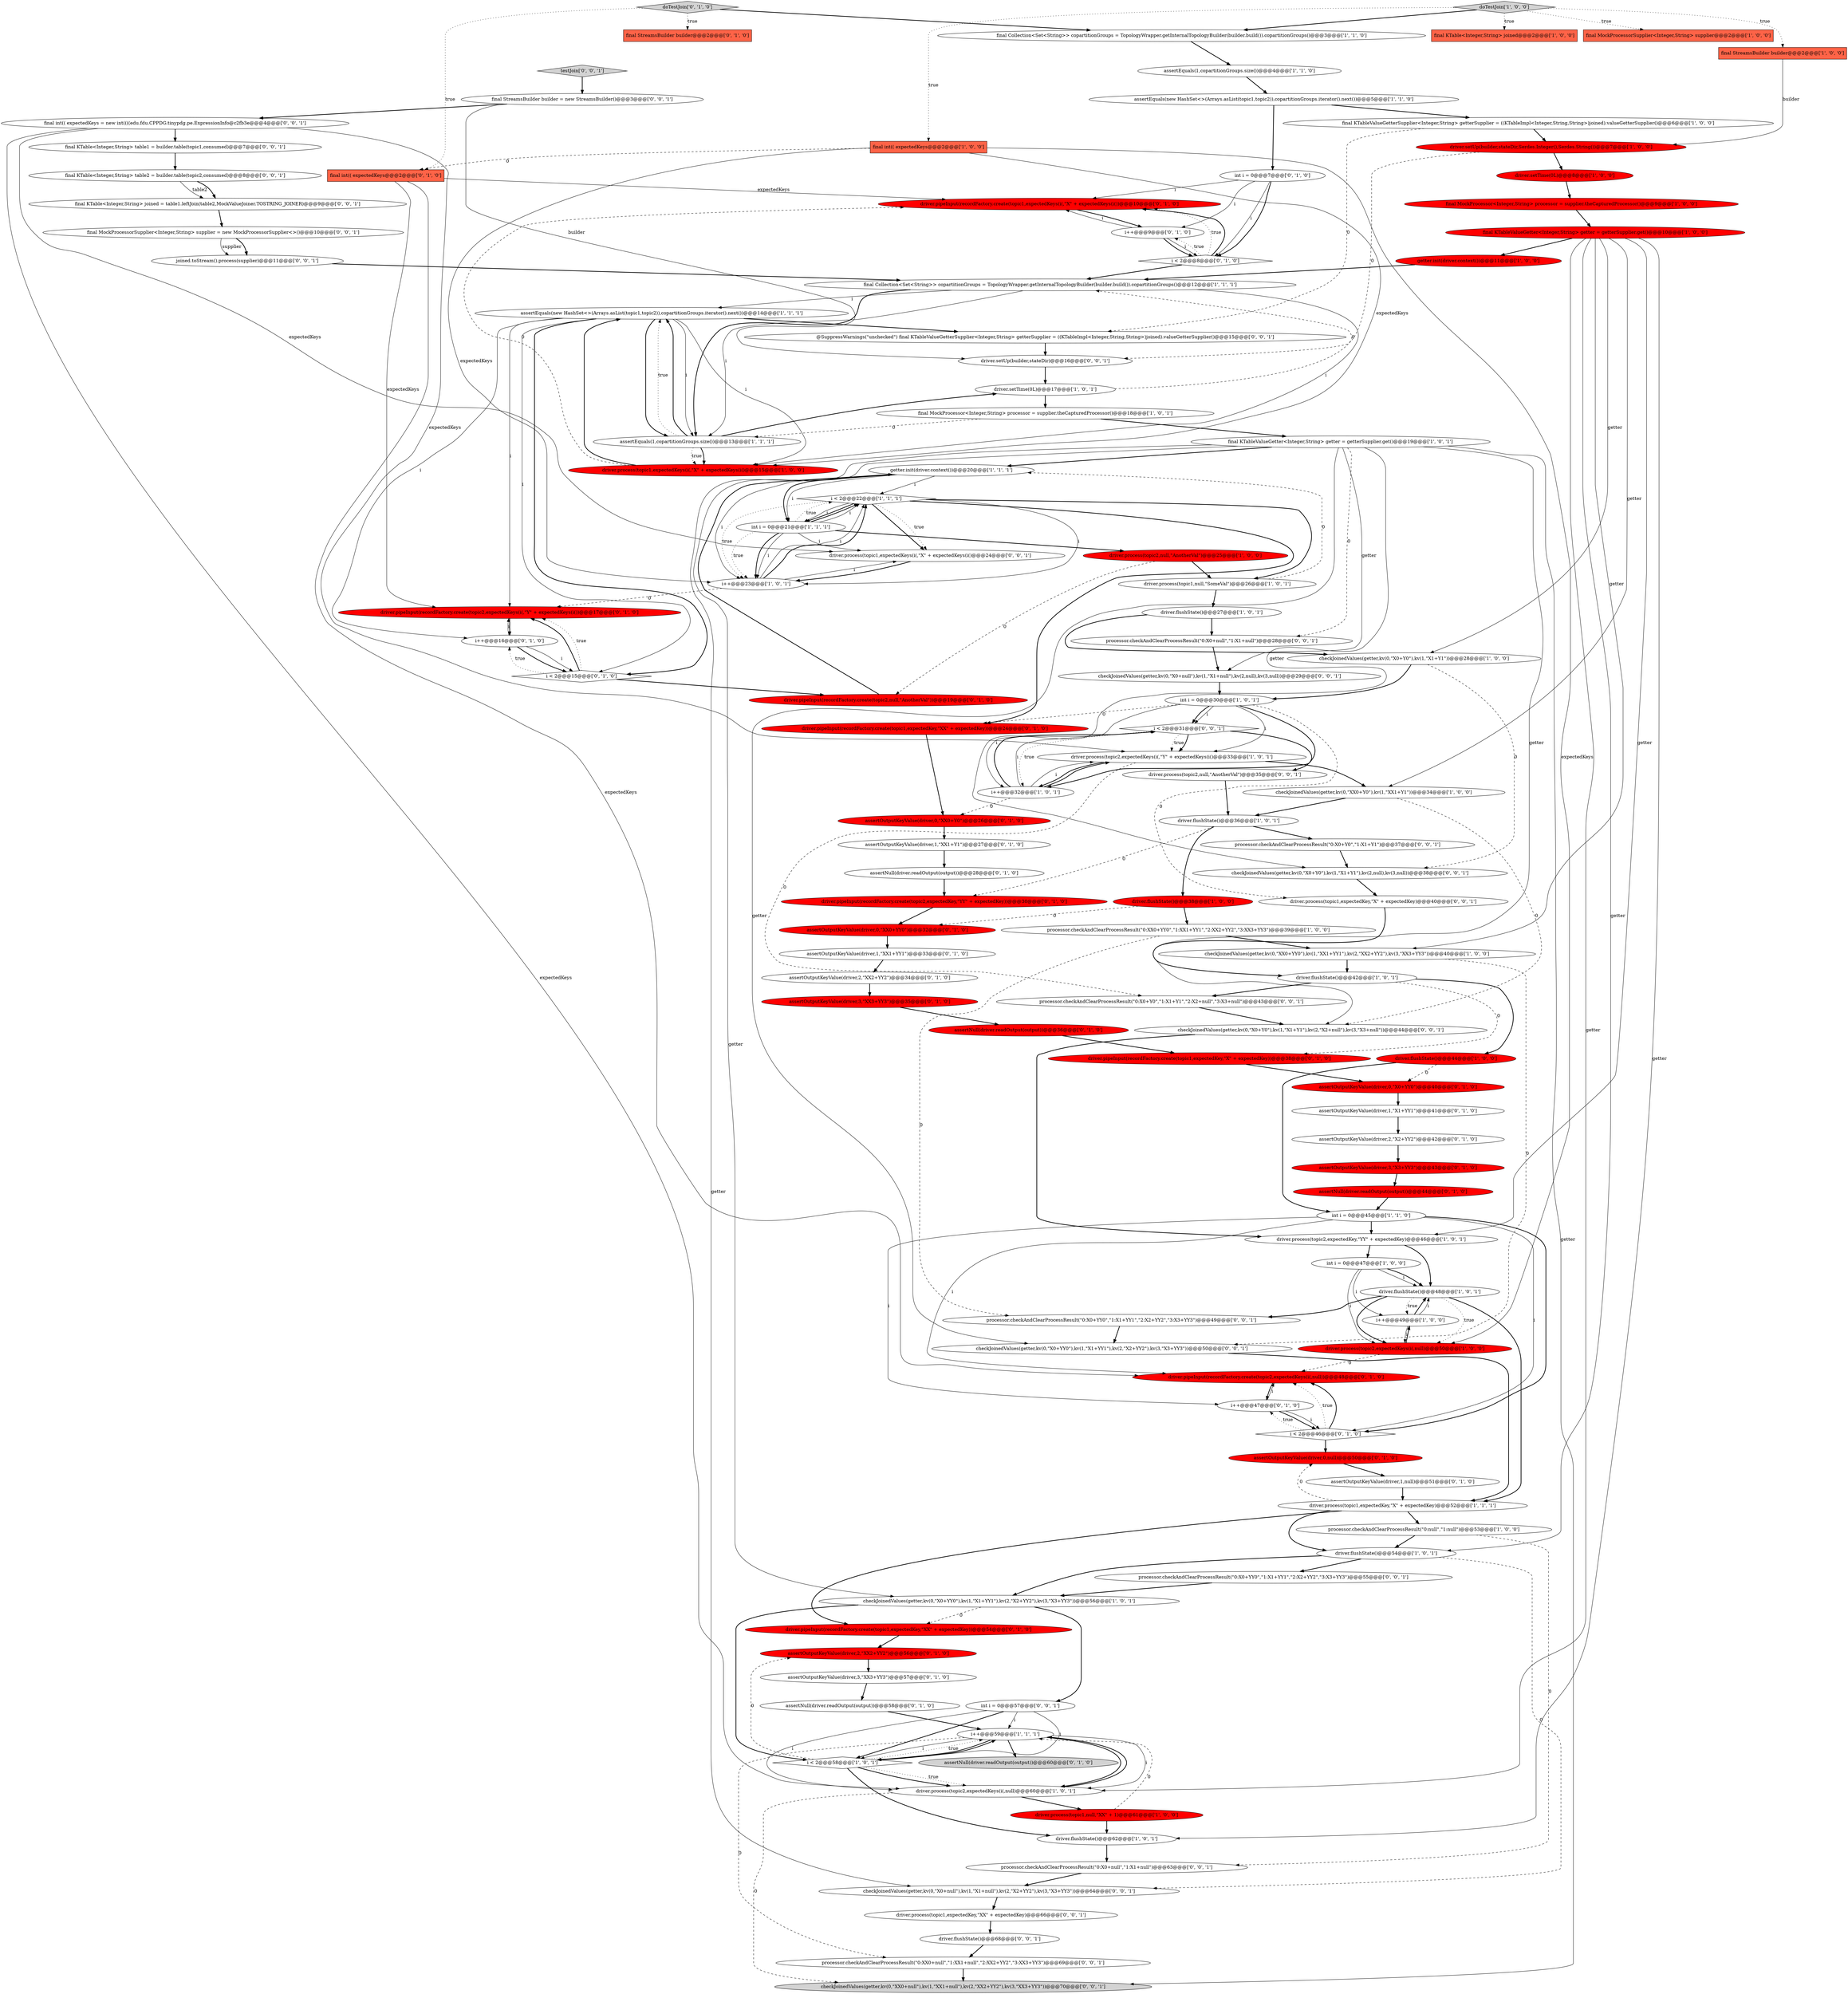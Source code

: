 digraph {
24 [style = filled, label = "doTestJoin['1', '0', '0']", fillcolor = lightgray, shape = diamond image = "AAA0AAABBB1BBB"];
45 [style = filled, label = "driver.process(topic1,null,\"SomeVal\")@@@26@@@['1', '0', '1']", fillcolor = white, shape = ellipse image = "AAA0AAABBB1BBB"];
109 [style = filled, label = "final KTable<Integer,String> joined = table1.leftJoin(table2,MockValueJoiner.TOSTRING_JOINER)@@@9@@@['0', '0', '1']", fillcolor = white, shape = ellipse image = "AAA0AAABBB3BBB"];
82 [style = filled, label = "i < 2@@@8@@@['0', '1', '0']", fillcolor = white, shape = diamond image = "AAA0AAABBB2BBB"];
32 [style = filled, label = "checkJoinedValues(getter,kv(0,\"X0+Y0\"),kv(1,\"X1+Y1\"))@@@28@@@['1', '0', '0']", fillcolor = white, shape = ellipse image = "AAA0AAABBB1BBB"];
51 [style = filled, label = "driver.setUp(builder,stateDir,Serdes.Integer(),Serdes.String())@@@7@@@['1', '0', '0']", fillcolor = red, shape = ellipse image = "AAA1AAABBB1BBB"];
5 [style = filled, label = "driver.process(topic2,expectedKey,\"YY\" + expectedKey)@@@46@@@['1', '0', '1']", fillcolor = white, shape = ellipse image = "AAA0AAABBB1BBB"];
71 [style = filled, label = "driver.pipeInput(recordFactory.create(topic1,expectedKey,\"XX\" + expectedKey))@@@24@@@['0', '1', '0']", fillcolor = red, shape = ellipse image = "AAA1AAABBB2BBB"];
23 [style = filled, label = "checkJoinedValues(getter,kv(0,\"XX0+YY0\"),kv(1,\"XX1+YY1\"),kv(2,\"XX2+YY2\"),kv(3,\"XX3+YY3\"))@@@40@@@['1', '0', '0']", fillcolor = white, shape = ellipse image = "AAA0AAABBB1BBB"];
22 [style = filled, label = "final MockProcessor<Integer,String> processor = supplier.theCapturedProcessor()@@@18@@@['1', '0', '1']", fillcolor = white, shape = ellipse image = "AAA0AAABBB1BBB"];
79 [style = filled, label = "int i = 0@@@7@@@['0', '1', '0']", fillcolor = white, shape = ellipse image = "AAA0AAABBB2BBB"];
33 [style = filled, label = "assertEquals(new HashSet<>(Arrays.asList(topic1,topic2)),copartitionGroups.iterator().next())@@@14@@@['1', '1', '1']", fillcolor = white, shape = ellipse image = "AAA0AAABBB1BBB"];
30 [style = filled, label = "driver.setTime(0L)@@@17@@@['1', '0', '1']", fillcolor = white, shape = ellipse image = "AAA0AAABBB1BBB"];
59 [style = filled, label = "assertOutputKeyValue(driver,2,\"XX2+YY2\")@@@34@@@['0', '1', '0']", fillcolor = white, shape = ellipse image = "AAA0AAABBB2BBB"];
13 [style = filled, label = "driver.process(topic2,expectedKeys(i(,null)@@@60@@@['1', '0', '1']", fillcolor = white, shape = ellipse image = "AAA0AAABBB1BBB"];
61 [style = filled, label = "assertOutputKeyValue(driver,1,null)@@@51@@@['0', '1', '0']", fillcolor = white, shape = ellipse image = "AAA0AAABBB2BBB"];
118 [style = filled, label = "processor.checkAndClearProcessResult(\"0:X0+YY0\",\"1:X1+YY1\",\"2:X2+YY2\",\"3:X3+YY3\")@@@55@@@['0', '0', '1']", fillcolor = white, shape = ellipse image = "AAA0AAABBB3BBB"];
17 [style = filled, label = "int i = 0@@@30@@@['1', '0', '1']", fillcolor = white, shape = ellipse image = "AAA0AAABBB1BBB"];
52 [style = filled, label = "final int(( expectedKeys@@@2@@@['1', '0', '0']", fillcolor = tomato, shape = box image = "AAA1AAABBB1BBB"];
117 [style = filled, label = "processor.checkAndClearProcessResult(\"0:X0+null\",\"1:X1+null\")@@@63@@@['0', '0', '1']", fillcolor = white, shape = ellipse image = "AAA0AAABBB3BBB"];
40 [style = filled, label = "assertEquals(1,copartitionGroups.size())@@@4@@@['1', '1', '0']", fillcolor = white, shape = ellipse image = "AAA0AAABBB1BBB"];
39 [style = filled, label = "i < 2@@@22@@@['1', '1', '1']", fillcolor = white, shape = diamond image = "AAA0AAABBB1BBB"];
34 [style = filled, label = "int i = 0@@@45@@@['1', '1', '0']", fillcolor = white, shape = ellipse image = "AAA0AAABBB1BBB"];
60 [style = filled, label = "i < 2@@@46@@@['0', '1', '0']", fillcolor = white, shape = diamond image = "AAA0AAABBB2BBB"];
54 [style = filled, label = "assertOutputKeyValue(driver,3,\"XX3+YY3\")@@@57@@@['0', '1', '0']", fillcolor = white, shape = ellipse image = "AAA0AAABBB2BBB"];
16 [style = filled, label = "final MockProcessor<Integer,String> processor = supplier.theCapturedProcessor()@@@9@@@['1', '0', '0']", fillcolor = red, shape = ellipse image = "AAA1AAABBB1BBB"];
41 [style = filled, label = "getter.init(driver.context())@@@20@@@['1', '1', '1']", fillcolor = white, shape = ellipse image = "AAA0AAABBB1BBB"];
94 [style = filled, label = "@SuppressWarnings(\"unchecked\") final KTableValueGetterSupplier<Integer,String> getterSupplier = ((KTableImpl<Integer,String,String>)joined).valueGetterSupplier()@@@15@@@['0', '0', '1']", fillcolor = white, shape = ellipse image = "AAA0AAABBB3BBB"];
65 [style = filled, label = "assertOutputKeyValue(driver,0,\"XX0+Y0\")@@@26@@@['0', '1', '0']", fillcolor = red, shape = ellipse image = "AAA1AAABBB2BBB"];
75 [style = filled, label = "assertOutputKeyValue(driver,3,\"X3+YY3\")@@@43@@@['0', '1', '0']", fillcolor = red, shape = ellipse image = "AAA1AAABBB2BBB"];
89 [style = filled, label = "assertNull(driver.readOutput(output))@@@60@@@['0', '1', '0']", fillcolor = lightgray, shape = ellipse image = "AAA0AAABBB2BBB"];
29 [style = filled, label = "driver.flushState()@@@42@@@['1', '0', '1']", fillcolor = white, shape = ellipse image = "AAA0AAABBB1BBB"];
88 [style = filled, label = "final int(( expectedKeys@@@2@@@['0', '1', '0']", fillcolor = tomato, shape = box image = "AAA1AAABBB2BBB"];
66 [style = filled, label = "i++@@@16@@@['0', '1', '0']", fillcolor = white, shape = ellipse image = "AAA0AAABBB2BBB"];
104 [style = filled, label = "checkJoinedValues(getter,kv(0,\"X0+Y0\"),kv(1,\"X1+Y1\"),kv(2,\"X2+null\"),kv(3,\"X3+null\"))@@@44@@@['0', '0', '1']", fillcolor = white, shape = ellipse image = "AAA0AAABBB3BBB"];
48 [style = filled, label = "checkJoinedValues(getter,kv(0,\"X0+YY0\"),kv(1,\"X1+YY1\"),kv(2,\"X2+YY2\"),kv(3,\"X3+YY3\"))@@@56@@@['1', '0', '1']", fillcolor = white, shape = ellipse image = "AAA0AAABBB1BBB"];
47 [style = filled, label = "driver.flushState()@@@38@@@['1', '0', '0']", fillcolor = red, shape = ellipse image = "AAA1AAABBB1BBB"];
4 [style = filled, label = "checkJoinedValues(getter,kv(0,\"XX0+Y0\"),kv(1,\"XX1+Y1\"))@@@34@@@['1', '0', '0']", fillcolor = white, shape = ellipse image = "AAA0AAABBB1BBB"];
78 [style = filled, label = "assertOutputKeyValue(driver,3,\"XX3+YY3\")@@@35@@@['0', '1', '0']", fillcolor = red, shape = ellipse image = "AAA1AAABBB2BBB"];
64 [style = filled, label = "assertOutputKeyValue(driver,2,\"X2+YY2\")@@@42@@@['0', '1', '0']", fillcolor = white, shape = ellipse image = "AAA0AAABBB2BBB"];
105 [style = filled, label = "processor.checkAndClearProcessResult(\"0:X0+YY0\",\"1:X1+YY1\",\"2:X2+YY2\",\"3:X3+YY3\")@@@49@@@['0', '0', '1']", fillcolor = white, shape = ellipse image = "AAA0AAABBB3BBB"];
42 [style = filled, label = "processor.checkAndClearProcessResult(\"0:XX0+YY0\",\"1:XX1+YY1\",\"2:XX2+YY2\",\"3:XX3+YY3\")@@@39@@@['1', '0', '0']", fillcolor = white, shape = ellipse image = "AAA0AAABBB1BBB"];
38 [style = filled, label = "final MockProcessorSupplier<Integer,String> supplier@@@2@@@['1', '0', '0']", fillcolor = tomato, shape = box image = "AAA0AAABBB1BBB"];
76 [style = filled, label = "driver.pipeInput(recordFactory.create(topic2,expectedKeys(i(,null))@@@48@@@['0', '1', '0']", fillcolor = red, shape = ellipse image = "AAA1AAABBB2BBB"];
85 [style = filled, label = "driver.pipeInput(recordFactory.create(topic1,expectedKey,\"XX\" + expectedKey))@@@54@@@['0', '1', '0']", fillcolor = red, shape = ellipse image = "AAA1AAABBB2BBB"];
6 [style = filled, label = "final KTableValueGetterSupplier<Integer,String> getterSupplier = ((KTableImpl<Integer,String,String>)joined).valueGetterSupplier()@@@6@@@['1', '0', '0']", fillcolor = white, shape = ellipse image = "AAA0AAABBB1BBB"];
74 [style = filled, label = "assertOutputKeyValue(driver,0,null)@@@50@@@['0', '1', '0']", fillcolor = red, shape = ellipse image = "AAA1AAABBB2BBB"];
3 [style = filled, label = "assertEquals(1,copartitionGroups.size())@@@13@@@['1', '1', '1']", fillcolor = white, shape = ellipse image = "AAA0AAABBB1BBB"];
77 [style = filled, label = "assertNull(driver.readOutput(output))@@@36@@@['0', '1', '0']", fillcolor = red, shape = ellipse image = "AAA1AAABBB2BBB"];
31 [style = filled, label = "driver.process(topic2,null,\"AnotherVal\")@@@25@@@['1', '0', '0']", fillcolor = red, shape = ellipse image = "AAA1AAABBB1BBB"];
43 [style = filled, label = "driver.flushState()@@@48@@@['1', '0', '1']", fillcolor = white, shape = ellipse image = "AAA0AAABBB1BBB"];
101 [style = filled, label = "final KTable<Integer,String> table2 = builder.table(topic2,consumed)@@@8@@@['0', '0', '1']", fillcolor = white, shape = ellipse image = "AAA0AAABBB3BBB"];
72 [style = filled, label = "i++@@@47@@@['0', '1', '0']", fillcolor = white, shape = ellipse image = "AAA0AAABBB2BBB"];
115 [style = filled, label = "driver.process(topic1,expectedKeys(i(,\"X\" + expectedKeys(i()@@@24@@@['0', '0', '1']", fillcolor = white, shape = ellipse image = "AAA0AAABBB3BBB"];
90 [style = filled, label = "doTestJoin['0', '1', '0']", fillcolor = lightgray, shape = diamond image = "AAA0AAABBB2BBB"];
73 [style = filled, label = "driver.pipeInput(recordFactory.create(topic2,null,\"AnotherVal\"))@@@19@@@['0', '1', '0']", fillcolor = red, shape = ellipse image = "AAA1AAABBB2BBB"];
12 [style = filled, label = "driver.process(topic1,expectedKeys(i(,\"X\" + expectedKeys(i()@@@15@@@['1', '0', '0']", fillcolor = red, shape = ellipse image = "AAA1AAABBB1BBB"];
100 [style = filled, label = "driver.process(topic1,expectedKey,\"XX\" + expectedKey)@@@66@@@['0', '0', '1']", fillcolor = white, shape = ellipse image = "AAA0AAABBB3BBB"];
108 [style = filled, label = "processor.checkAndClearProcessResult(\"0:X0+null\",\"1:X1+null\")@@@28@@@['0', '0', '1']", fillcolor = white, shape = ellipse image = "AAA0AAABBB3BBB"];
112 [style = filled, label = "final int(( expectedKeys = new int((((edu.fdu.CPPDG.tinypdg.pe.ExpressionInfo@c2fb3e@@@4@@@['0', '0', '1']", fillcolor = white, shape = ellipse image = "AAA0AAABBB3BBB"];
58 [style = filled, label = "assertOutputKeyValue(driver,0,\"X0+YY0\")@@@40@@@['0', '1', '0']", fillcolor = red, shape = ellipse image = "AAA1AAABBB2BBB"];
81 [style = filled, label = "assertOutputKeyValue(driver,1,\"XX1+YY1\")@@@33@@@['0', '1', '0']", fillcolor = white, shape = ellipse image = "AAA0AAABBB2BBB"];
1 [style = filled, label = "final KTableValueGetter<Integer,String> getter = getterSupplier.get()@@@19@@@['1', '0', '1']", fillcolor = white, shape = ellipse image = "AAA0AAABBB1BBB"];
56 [style = filled, label = "assertNull(driver.readOutput(output))@@@28@@@['0', '1', '0']", fillcolor = white, shape = ellipse image = "AAA0AAABBB2BBB"];
95 [style = filled, label = "i < 2@@@31@@@['0', '0', '1']", fillcolor = white, shape = diamond image = "AAA0AAABBB3BBB"];
110 [style = filled, label = "driver.flushState()@@@68@@@['0', '0', '1']", fillcolor = white, shape = ellipse image = "AAA0AAABBB3BBB"];
107 [style = filled, label = "processor.checkAndClearProcessResult(\"0:XX0+null\",\"1:XX1+null\",\"2:XX2+YY2\",\"3:XX3+YY3\")@@@69@@@['0', '0', '1']", fillcolor = white, shape = ellipse image = "AAA0AAABBB3BBB"];
14 [style = filled, label = "driver.flushState()@@@62@@@['1', '0', '1']", fillcolor = white, shape = ellipse image = "AAA0AAABBB1BBB"];
50 [style = filled, label = "driver.process(topic2,expectedKeys(i(,\"Y\" + expectedKeys(i()@@@33@@@['1', '0', '1']", fillcolor = white, shape = ellipse image = "AAA0AAABBB1BBB"];
67 [style = filled, label = "i < 2@@@15@@@['0', '1', '0']", fillcolor = white, shape = diamond image = "AAA0AAABBB2BBB"];
96 [style = filled, label = "processor.checkAndClearProcessResult(\"0:X0+Y0\",\"1:X1+Y1\",\"2:X2+null\",\"3:X3+null\")@@@43@@@['0', '0', '1']", fillcolor = white, shape = ellipse image = "AAA0AAABBB3BBB"];
26 [style = filled, label = "final KTable<Integer,String> joined@@@2@@@['1', '0', '0']", fillcolor = tomato, shape = box image = "AAA0AAABBB1BBB"];
99 [style = filled, label = "joined.toStream().process(supplier)@@@11@@@['0', '0', '1']", fillcolor = white, shape = ellipse image = "AAA0AAABBB3BBB"];
8 [style = filled, label = "i++@@@49@@@['1', '0', '0']", fillcolor = white, shape = ellipse image = "AAA0AAABBB1BBB"];
113 [style = filled, label = "testJoin['0', '0', '1']", fillcolor = lightgray, shape = diamond image = "AAA0AAABBB3BBB"];
87 [style = filled, label = "assertOutputKeyValue(driver,1,\"XX1+Y1\")@@@27@@@['0', '1', '0']", fillcolor = white, shape = ellipse image = "AAA0AAABBB2BBB"];
70 [style = filled, label = "final StreamsBuilder builder@@@2@@@['0', '1', '0']", fillcolor = tomato, shape = box image = "AAA0AAABBB2BBB"];
63 [style = filled, label = "assertOutputKeyValue(driver,1,\"X1+YY1\")@@@41@@@['0', '1', '0']", fillcolor = white, shape = ellipse image = "AAA0AAABBB2BBB"];
93 [style = filled, label = "driver.process(topic2,null,\"AnotherVal\")@@@35@@@['0', '0', '1']", fillcolor = white, shape = ellipse image = "AAA0AAABBB3BBB"];
53 [style = filled, label = "driver.process(topic2,expectedKeys(i(,null)@@@50@@@['1', '0', '0']", fillcolor = red, shape = ellipse image = "AAA1AAABBB1BBB"];
57 [style = filled, label = "driver.pipeInput(recordFactory.create(topic2,expectedKey,\"YY\" + expectedKey))@@@30@@@['0', '1', '0']", fillcolor = red, shape = ellipse image = "AAA1AAABBB2BBB"];
15 [style = filled, label = "driver.flushState()@@@44@@@['1', '0', '0']", fillcolor = red, shape = ellipse image = "AAA1AAABBB1BBB"];
11 [style = filled, label = "assertEquals(new HashSet<>(Arrays.asList(topic1,topic2)),copartitionGroups.iterator().next())@@@5@@@['1', '1', '0']", fillcolor = white, shape = ellipse image = "AAA0AAABBB1BBB"];
69 [style = filled, label = "assertNull(driver.readOutput(output))@@@58@@@['0', '1', '0']", fillcolor = white, shape = ellipse image = "AAA0AAABBB2BBB"];
7 [style = filled, label = "i++@@@32@@@['1', '0', '1']", fillcolor = white, shape = ellipse image = "AAA0AAABBB1BBB"];
102 [style = filled, label = "final StreamsBuilder builder = new StreamsBuilder()@@@3@@@['0', '0', '1']", fillcolor = white, shape = ellipse image = "AAA0AAABBB3BBB"];
83 [style = filled, label = "driver.pipeInput(recordFactory.create(topic1,expectedKey,\"X\" + expectedKey))@@@38@@@['0', '1', '0']", fillcolor = red, shape = ellipse image = "AAA1AAABBB2BBB"];
91 [style = filled, label = "checkJoinedValues(getter,kv(0,\"X0+null\"),kv(1,\"X1+null\"),kv(2,\"X2+YY2\"),kv(3,\"X3+YY3\"))@@@64@@@['0', '0', '1']", fillcolor = white, shape = ellipse image = "AAA0AAABBB3BBB"];
2 [style = filled, label = "driver.setTime(0L)@@@8@@@['1', '0', '0']", fillcolor = red, shape = ellipse image = "AAA1AAABBB1BBB"];
18 [style = filled, label = "i++@@@59@@@['1', '1', '1']", fillcolor = white, shape = ellipse image = "AAA0AAABBB1BBB"];
62 [style = filled, label = "driver.pipeInput(recordFactory.create(topic1,expectedKeys(i(,\"X\" + expectedKeys(i())@@@10@@@['0', '1', '0']", fillcolor = red, shape = ellipse image = "AAA1AAABBB2BBB"];
35 [style = filled, label = "final KTableValueGetter<Integer,String> getter = getterSupplier.get()@@@10@@@['1', '0', '0']", fillcolor = red, shape = ellipse image = "AAA1AAABBB1BBB"];
68 [style = filled, label = "driver.pipeInput(recordFactory.create(topic2,expectedKeys(i(,\"Y\" + expectedKeys(i())@@@17@@@['0', '1', '0']", fillcolor = red, shape = ellipse image = "AAA1AAABBB2BBB"];
25 [style = filled, label = "int i = 0@@@47@@@['1', '0', '0']", fillcolor = white, shape = ellipse image = "AAA0AAABBB1BBB"];
86 [style = filled, label = "assertOutputKeyValue(driver,2,\"XX2+YY2\")@@@56@@@['0', '1', '0']", fillcolor = red, shape = ellipse image = "AAA1AAABBB2BBB"];
97 [style = filled, label = "checkJoinedValues(getter,kv(0,\"X0+null\"),kv(1,\"X1+null\"),kv(2,null),kv(3,null))@@@29@@@['0', '0', '1']", fillcolor = white, shape = ellipse image = "AAA0AAABBB3BBB"];
46 [style = filled, label = "processor.checkAndClearProcessResult(\"0:null\",\"1:null\")@@@53@@@['1', '0', '0']", fillcolor = white, shape = ellipse image = "AAA0AAABBB1BBB"];
9 [style = filled, label = "driver.process(topic1,expectedKey,\"X\" + expectedKey)@@@52@@@['1', '1', '1']", fillcolor = white, shape = ellipse image = "AAA0AAABBB1BBB"];
19 [style = filled, label = "final StreamsBuilder builder@@@2@@@['1', '0', '0']", fillcolor = tomato, shape = box image = "AAA0AAABBB1BBB"];
0 [style = filled, label = "i++@@@23@@@['1', '0', '1']", fillcolor = white, shape = ellipse image = "AAA0AAABBB1BBB"];
37 [style = filled, label = "final Collection<Set<String>> copartitionGroups = TopologyWrapper.getInternalTopologyBuilder(builder.build()).copartitionGroups()@@@3@@@['1', '1', '0']", fillcolor = white, shape = ellipse image = "AAA0AAABBB1BBB"];
116 [style = filled, label = "processor.checkAndClearProcessResult(\"0:X0+Y0\",\"1:X1+Y1\")@@@37@@@['0', '0', '1']", fillcolor = white, shape = ellipse image = "AAA0AAABBB3BBB"];
92 [style = filled, label = "final MockProcessorSupplier<Integer,String> supplier = new MockProcessorSupplier<>()@@@10@@@['0', '0', '1']", fillcolor = white, shape = ellipse image = "AAA0AAABBB3BBB"];
98 [style = filled, label = "checkJoinedValues(getter,kv(0,\"X0+Y0\"),kv(1,\"X1+Y1\"),kv(2,null),kv(3,null))@@@38@@@['0', '0', '1']", fillcolor = white, shape = ellipse image = "AAA0AAABBB3BBB"];
55 [style = filled, label = "assertNull(driver.readOutput(output))@@@44@@@['0', '1', '0']", fillcolor = red, shape = ellipse image = "AAA1AAABBB2BBB"];
36 [style = filled, label = "driver.flushState()@@@27@@@['1', '0', '1']", fillcolor = white, shape = ellipse image = "AAA0AAABBB1BBB"];
21 [style = filled, label = "driver.process(topic1,null,\"XX\" + 1)@@@61@@@['1', '0', '0']", fillcolor = red, shape = ellipse image = "AAA1AAABBB1BBB"];
111 [style = filled, label = "checkJoinedValues(getter,kv(0,\"XX0+null\"),kv(1,\"XX1+null\"),kv(2,\"XX2+YY2\"),kv(3,\"XX3+YY3\"))@@@70@@@['0', '0', '1']", fillcolor = lightgray, shape = ellipse image = "AAA0AAABBB3BBB"];
114 [style = filled, label = "int i = 0@@@57@@@['0', '0', '1']", fillcolor = white, shape = ellipse image = "AAA0AAABBB3BBB"];
28 [style = filled, label = "final Collection<Set<String>> copartitionGroups = TopologyWrapper.getInternalTopologyBuilder(builder.build()).copartitionGroups()@@@12@@@['1', '1', '1']", fillcolor = white, shape = ellipse image = "AAA0AAABBB1BBB"];
84 [style = filled, label = "i++@@@9@@@['0', '1', '0']", fillcolor = white, shape = ellipse image = "AAA0AAABBB2BBB"];
103 [style = filled, label = "final KTable<Integer,String> table1 = builder.table(topic1,consumed)@@@7@@@['0', '0', '1']", fillcolor = white, shape = ellipse image = "AAA0AAABBB3BBB"];
20 [style = filled, label = "i < 2@@@58@@@['1', '0', '1']", fillcolor = white, shape = diamond image = "AAA0AAABBB1BBB"];
49 [style = filled, label = "getter.init(driver.context())@@@11@@@['1', '0', '0']", fillcolor = red, shape = ellipse image = "AAA1AAABBB1BBB"];
80 [style = filled, label = "assertOutputKeyValue(driver,0,\"XX0+YY0\")@@@32@@@['0', '1', '0']", fillcolor = red, shape = ellipse image = "AAA1AAABBB2BBB"];
120 [style = filled, label = "driver.setUp(builder,stateDir)@@@16@@@['0', '0', '1']", fillcolor = white, shape = ellipse image = "AAA0AAABBB3BBB"];
106 [style = filled, label = "checkJoinedValues(getter,kv(0,\"X0+YY0\"),kv(1,\"X1+YY1\"),kv(2,\"X2+YY2\"),kv(3,\"X3+YY3\"))@@@50@@@['0', '0', '1']", fillcolor = white, shape = ellipse image = "AAA0AAABBB3BBB"];
27 [style = filled, label = "driver.flushState()@@@54@@@['1', '0', '1']", fillcolor = white, shape = ellipse image = "AAA0AAABBB1BBB"];
44 [style = filled, label = "int i = 0@@@21@@@['1', '1', '1']", fillcolor = white, shape = ellipse image = "AAA0AAABBB1BBB"];
10 [style = filled, label = "driver.flushState()@@@36@@@['1', '0', '1']", fillcolor = white, shape = ellipse image = "AAA0AAABBB1BBB"];
119 [style = filled, label = "driver.process(topic1,expectedKey,\"X\" + expectedKey)@@@40@@@['0', '0', '1']", fillcolor = white, shape = ellipse image = "AAA0AAABBB3BBB"];
39->44 [style = solid, label="i"];
1->48 [style = solid, label="getter"];
42->23 [style = bold, label=""];
29->15 [style = bold, label=""];
15->58 [style = dashed, label="0"];
44->115 [style = solid, label="i"];
45->41 [style = dashed, label="0"];
25->43 [style = solid, label="i"];
88->68 [style = solid, label="expectedKeys"];
41->39 [style = solid, label="i"];
31->73 [style = dashed, label="0"];
3->33 [style = dotted, label="true"];
17->71 [style = dashed, label="0"];
68->66 [style = bold, label=""];
28->33 [style = solid, label="i"];
109->92 [style = bold, label=""];
1->97 [style = solid, label="getter"];
25->43 [style = bold, label=""];
115->0 [style = bold, label=""];
17->7 [style = solid, label="i"];
85->86 [style = bold, label=""];
41->44 [style = solid, label="i"];
39->115 [style = bold, label=""];
35->4 [style = solid, label="getter"];
79->62 [style = solid, label="i"];
59->78 [style = bold, label=""];
98->119 [style = bold, label=""];
57->80 [style = bold, label=""];
18->13 [style = solid, label="i"];
23->29 [style = bold, label=""];
90->70 [style = dotted, label="true"];
7->65 [style = dashed, label="0"];
0->68 [style = dashed, label="0"];
1->98 [style = solid, label="getter"];
40->11 [style = bold, label=""];
35->5 [style = solid, label="getter"];
65->87 [style = bold, label=""];
48->114 [style = bold, label=""];
110->107 [style = bold, label=""];
9->74 [style = dashed, label="0"];
101->109 [style = solid, label="table2"];
114->18 [style = solid, label="i"];
102->120 [style = solid, label="builder"];
43->53 [style = bold, label=""];
43->8 [style = dotted, label="true"];
82->62 [style = dotted, label="true"];
118->48 [style = bold, label=""];
67->68 [style = bold, label=""];
113->102 [style = bold, label=""];
20->18 [style = dotted, label="true"];
104->5 [style = bold, label=""];
55->34 [style = bold, label=""];
17->119 [style = dashed, label="0"];
1->91 [style = solid, label="getter"];
20->13 [style = dotted, label="true"];
28->3 [style = bold, label=""];
69->18 [style = bold, label=""];
33->94 [style = bold, label=""];
105->106 [style = bold, label=""];
83->58 [style = bold, label=""];
3->30 [style = bold, label=""];
71->65 [style = bold, label=""];
66->68 [style = solid, label="i"];
2->16 [style = bold, label=""];
29->83 [style = dashed, label="0"];
52->88 [style = dashed, label="0"];
82->28 [style = bold, label=""];
33->3 [style = bold, label=""];
1->41 [style = bold, label=""];
15->34 [style = bold, label=""];
30->28 [style = dashed, label="0"];
34->76 [style = solid, label="i"];
66->67 [style = bold, label=""];
81->59 [style = bold, label=""];
90->37 [style = bold, label=""];
33->68 [style = solid, label="i"];
21->18 [style = dashed, label="0"];
92->99 [style = bold, label=""];
39->45 [style = bold, label=""];
20->14 [style = bold, label=""];
88->62 [style = solid, label="expectedKeys"];
47->80 [style = dashed, label="0"];
3->33 [style = bold, label=""];
53->76 [style = dashed, label="0"];
56->57 [style = bold, label=""];
67->73 [style = bold, label=""];
39->115 [style = dotted, label="true"];
39->0 [style = solid, label="i"];
64->75 [style = bold, label=""];
0->39 [style = solid, label="i"];
5->25 [style = bold, label=""];
60->74 [style = bold, label=""];
120->30 [style = bold, label=""];
91->100 [style = bold, label=""];
24->52 [style = dotted, label="true"];
60->76 [style = dotted, label="true"];
114->20 [style = solid, label="i"];
20->18 [style = bold, label=""];
13->111 [style = dashed, label="0"];
58->63 [style = bold, label=""];
52->53 [style = solid, label="expectedKeys"];
18->20 [style = bold, label=""];
114->13 [style = solid, label="i"];
9->85 [style = bold, label=""];
51->120 [style = dashed, label="0"];
8->53 [style = solid, label="i"];
24->26 [style = dotted, label="true"];
34->72 [style = solid, label="i"];
7->50 [style = solid, label="i"];
82->62 [style = bold, label=""];
33->66 [style = solid, label="i"];
95->93 [style = bold, label=""];
48->85 [style = dashed, label="0"];
79->82 [style = solid, label="i"];
14->117 [style = bold, label=""];
60->72 [style = dotted, label="true"];
27->91 [style = dashed, label="0"];
12->33 [style = bold, label=""];
18->107 [style = dashed, label="0"];
24->19 [style = dotted, label="true"];
20->86 [style = dashed, label="0"];
74->61 [style = bold, label=""];
22->3 [style = dashed, label="0"];
39->0 [style = dotted, label="true"];
99->28 [style = bold, label=""];
34->60 [style = solid, label="i"];
32->17 [style = bold, label=""];
106->9 [style = bold, label=""];
7->50 [style = bold, label=""];
119->29 [style = bold, label=""];
13->18 [style = bold, label=""];
44->39 [style = solid, label="i"];
0->39 [style = bold, label=""];
75->55 [style = bold, label=""];
7->95 [style = bold, label=""];
10->57 [style = dashed, label="0"];
4->10 [style = bold, label=""];
44->0 [style = solid, label="i"];
80->81 [style = bold, label=""];
100->110 [style = bold, label=""];
20->13 [style = bold, label=""];
25->53 [style = solid, label="i"];
112->103 [style = bold, label=""];
47->42 [style = bold, label=""];
52->0 [style = solid, label="expectedKeys"];
97->17 [style = bold, label=""];
35->23 [style = solid, label="getter"];
32->98 [style = dashed, label="0"];
95->7 [style = dotted, label="true"];
6->51 [style = bold, label=""];
84->82 [style = solid, label="i"];
41->0 [style = solid, label="i"];
45->36 [style = bold, label=""];
9->46 [style = bold, label=""];
17->95 [style = solid, label="i"];
49->28 [style = bold, label=""];
44->39 [style = dotted, label="true"];
50->4 [style = bold, label=""];
33->67 [style = bold, label=""];
35->49 [style = bold, label=""];
18->20 [style = solid, label="i"];
3->12 [style = bold, label=""];
79->82 [style = bold, label=""];
73->41 [style = bold, label=""];
18->89 [style = bold, label=""];
29->96 [style = bold, label=""];
90->88 [style = dotted, label="true"];
43->9 [style = bold, label=""];
1->108 [style = dashed, label="0"];
67->66 [style = dotted, label="true"];
11->79 [style = bold, label=""];
44->0 [style = dotted, label="true"];
9->27 [style = bold, label=""];
12->62 [style = dashed, label="0"];
62->84 [style = bold, label=""];
86->54 [style = bold, label=""];
43->53 [style = dotted, label="true"];
51->2 [style = bold, label=""];
35->32 [style = solid, label="getter"];
1->111 [style = solid, label="getter"];
96->104 [style = bold, label=""];
19->51 [style = solid, label="builder"];
77->83 [style = bold, label=""];
42->105 [style = dashed, label="0"];
7->95 [style = solid, label="i"];
53->8 [style = bold, label=""];
33->67 [style = solid, label="i"];
22->1 [style = bold, label=""];
108->97 [style = bold, label=""];
94->120 [style = bold, label=""];
25->8 [style = solid, label="i"];
95->50 [style = dotted, label="true"];
28->12 [style = solid, label="i"];
44->31 [style = bold, label=""];
95->50 [style = bold, label=""];
33->3 [style = solid, label="i"];
112->115 [style = solid, label="expectedKeys"];
33->12 [style = solid, label="i"];
21->14 [style = bold, label=""];
88->76 [style = solid, label="expectedKeys"];
114->20 [style = bold, label=""];
35->13 [style = solid, label="getter"];
35->14 [style = solid, label="getter"];
30->22 [style = bold, label=""];
39->44 [style = bold, label=""];
92->99 [style = solid, label="supplier"];
102->112 [style = bold, label=""];
36->108 [style = bold, label=""];
50->96 [style = dashed, label="0"];
4->104 [style = dashed, label="0"];
28->3 [style = solid, label="i"];
34->5 [style = bold, label=""];
39->71 [style = bold, label=""];
63->64 [style = bold, label=""];
60->76 [style = bold, label=""];
10->116 [style = bold, label=""];
117->91 [style = bold, label=""];
11->6 [style = bold, label=""];
6->94 [style = dashed, label="0"];
72->60 [style = solid, label="i"];
17->50 [style = solid, label="i"];
54->69 [style = bold, label=""];
84->62 [style = solid, label="i"];
72->76 [style = solid, label="i"];
36->32 [style = bold, label=""];
84->82 [style = bold, label=""];
8->43 [style = bold, label=""];
50->7 [style = bold, label=""];
61->9 [style = bold, label=""];
0->115 [style = solid, label="i"];
72->60 [style = bold, label=""];
44->39 [style = bold, label=""];
79->84 [style = solid, label="i"];
93->10 [style = bold, label=""];
116->98 [style = bold, label=""];
46->117 [style = dashed, label="0"];
8->43 [style = solid, label="i"];
87->56 [style = bold, label=""];
5->43 [style = bold, label=""];
17->7 [style = bold, label=""];
78->77 [style = bold, label=""];
35->27 [style = solid, label="getter"];
17->95 [style = bold, label=""];
1->104 [style = solid, label="getter"];
34->60 [style = bold, label=""];
76->72 [style = bold, label=""];
24->38 [style = dotted, label="true"];
103->101 [style = bold, label=""];
27->118 [style = bold, label=""];
82->84 [style = dotted, label="true"];
101->109 [style = bold, label=""];
67->68 [style = dotted, label="true"];
112->50 [style = solid, label="expectedKeys"];
3->12 [style = dotted, label="true"];
1->106 [style = solid, label="getter"];
46->27 [style = bold, label=""];
112->13 [style = solid, label="expectedKeys"];
48->20 [style = bold, label=""];
24->37 [style = bold, label=""];
27->48 [style = bold, label=""];
10->47 [style = bold, label=""];
18->13 [style = bold, label=""];
43->105 [style = bold, label=""];
23->106 [style = dashed, label="0"];
66->67 [style = solid, label="i"];
16->35 [style = bold, label=""];
13->21 [style = bold, label=""];
41->44 [style = bold, label=""];
31->45 [style = bold, label=""];
37->40 [style = bold, label=""];
52->12 [style = solid, label="expectedKeys"];
44->0 [style = bold, label=""];
107->111 [style = bold, label=""];
}
